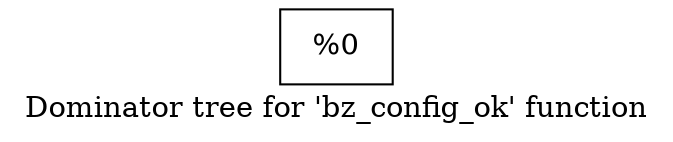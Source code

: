 digraph "Dominator tree for 'bz_config_ok' function" {
	label="Dominator tree for 'bz_config_ok' function";

	Node0x22067f0 [shape=record,label="{%0}"];
}
